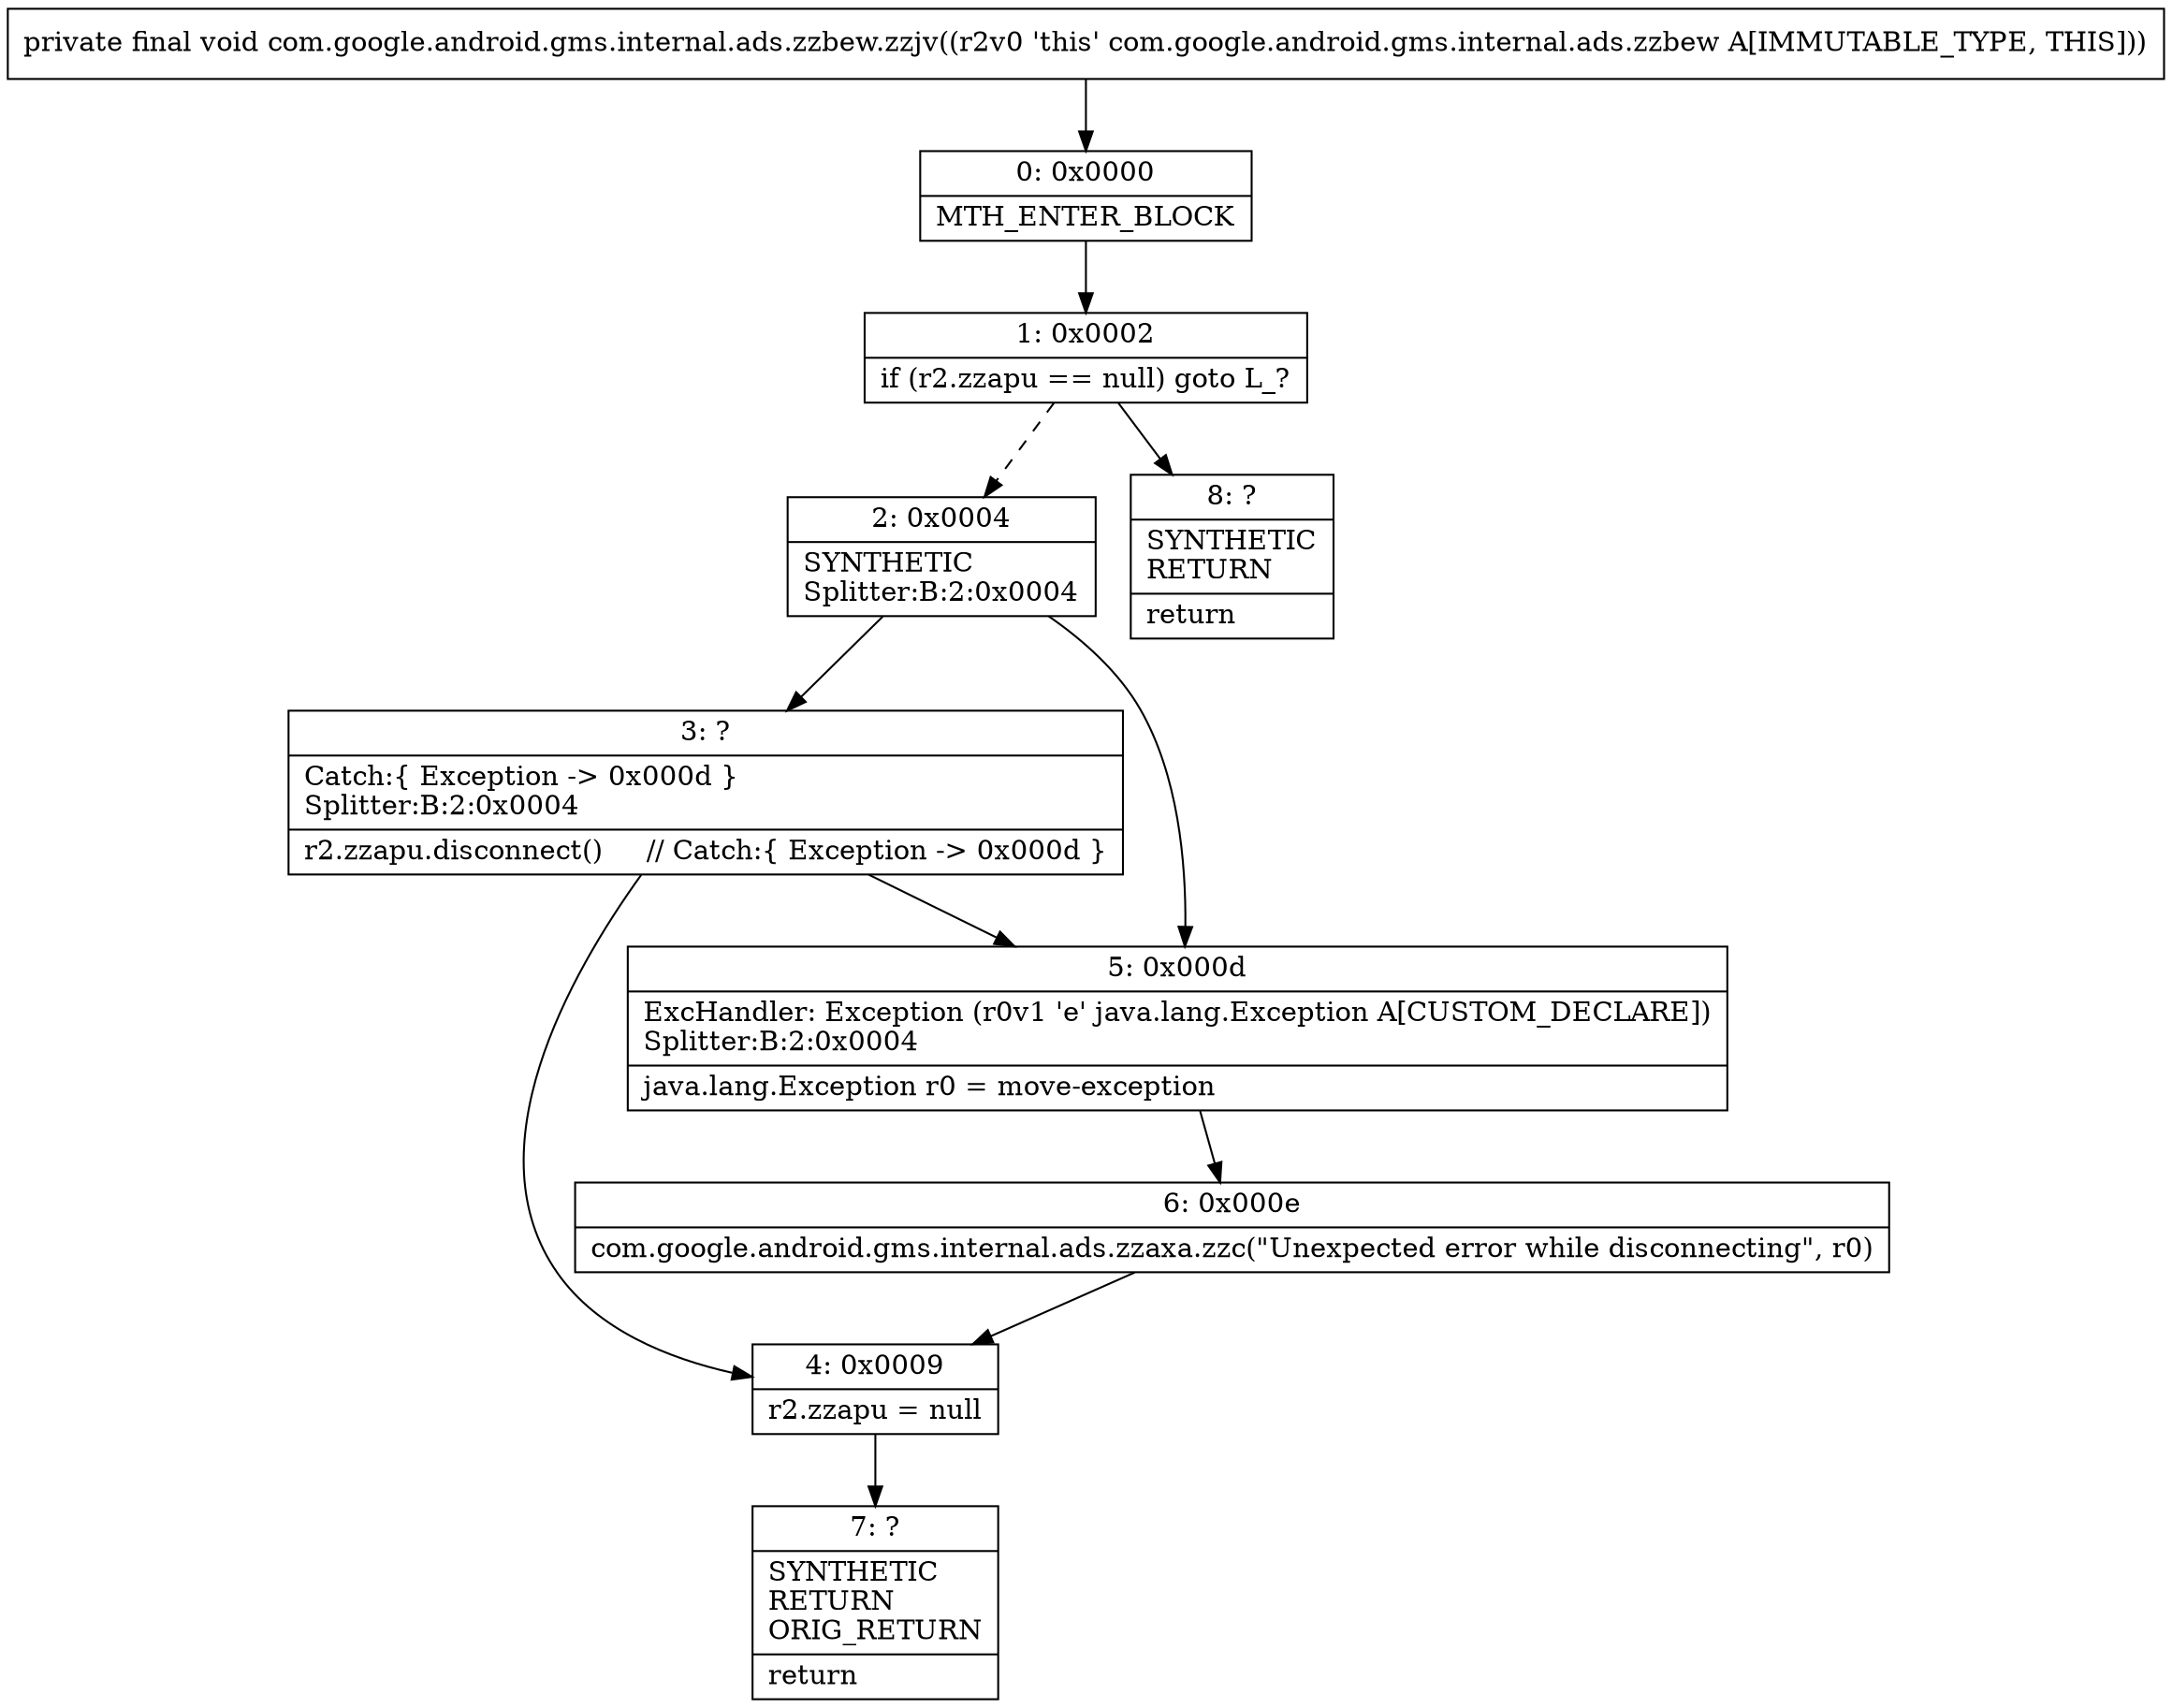digraph "CFG forcom.google.android.gms.internal.ads.zzbew.zzjv()V" {
Node_0 [shape=record,label="{0\:\ 0x0000|MTH_ENTER_BLOCK\l}"];
Node_1 [shape=record,label="{1\:\ 0x0002|if (r2.zzapu == null) goto L_?\l}"];
Node_2 [shape=record,label="{2\:\ 0x0004|SYNTHETIC\lSplitter:B:2:0x0004\l}"];
Node_3 [shape=record,label="{3\:\ ?|Catch:\{ Exception \-\> 0x000d \}\lSplitter:B:2:0x0004\l|r2.zzapu.disconnect()     \/\/ Catch:\{ Exception \-\> 0x000d \}\l}"];
Node_4 [shape=record,label="{4\:\ 0x0009|r2.zzapu = null\l}"];
Node_5 [shape=record,label="{5\:\ 0x000d|ExcHandler: Exception (r0v1 'e' java.lang.Exception A[CUSTOM_DECLARE])\lSplitter:B:2:0x0004\l|java.lang.Exception r0 = move\-exception\l}"];
Node_6 [shape=record,label="{6\:\ 0x000e|com.google.android.gms.internal.ads.zzaxa.zzc(\"Unexpected error while disconnecting\", r0)\l}"];
Node_7 [shape=record,label="{7\:\ ?|SYNTHETIC\lRETURN\lORIG_RETURN\l|return\l}"];
Node_8 [shape=record,label="{8\:\ ?|SYNTHETIC\lRETURN\l|return\l}"];
MethodNode[shape=record,label="{private final void com.google.android.gms.internal.ads.zzbew.zzjv((r2v0 'this' com.google.android.gms.internal.ads.zzbew A[IMMUTABLE_TYPE, THIS])) }"];
MethodNode -> Node_0;
Node_0 -> Node_1;
Node_1 -> Node_2[style=dashed];
Node_1 -> Node_8;
Node_2 -> Node_3;
Node_2 -> Node_5;
Node_3 -> Node_4;
Node_3 -> Node_5;
Node_4 -> Node_7;
Node_5 -> Node_6;
Node_6 -> Node_4;
}

